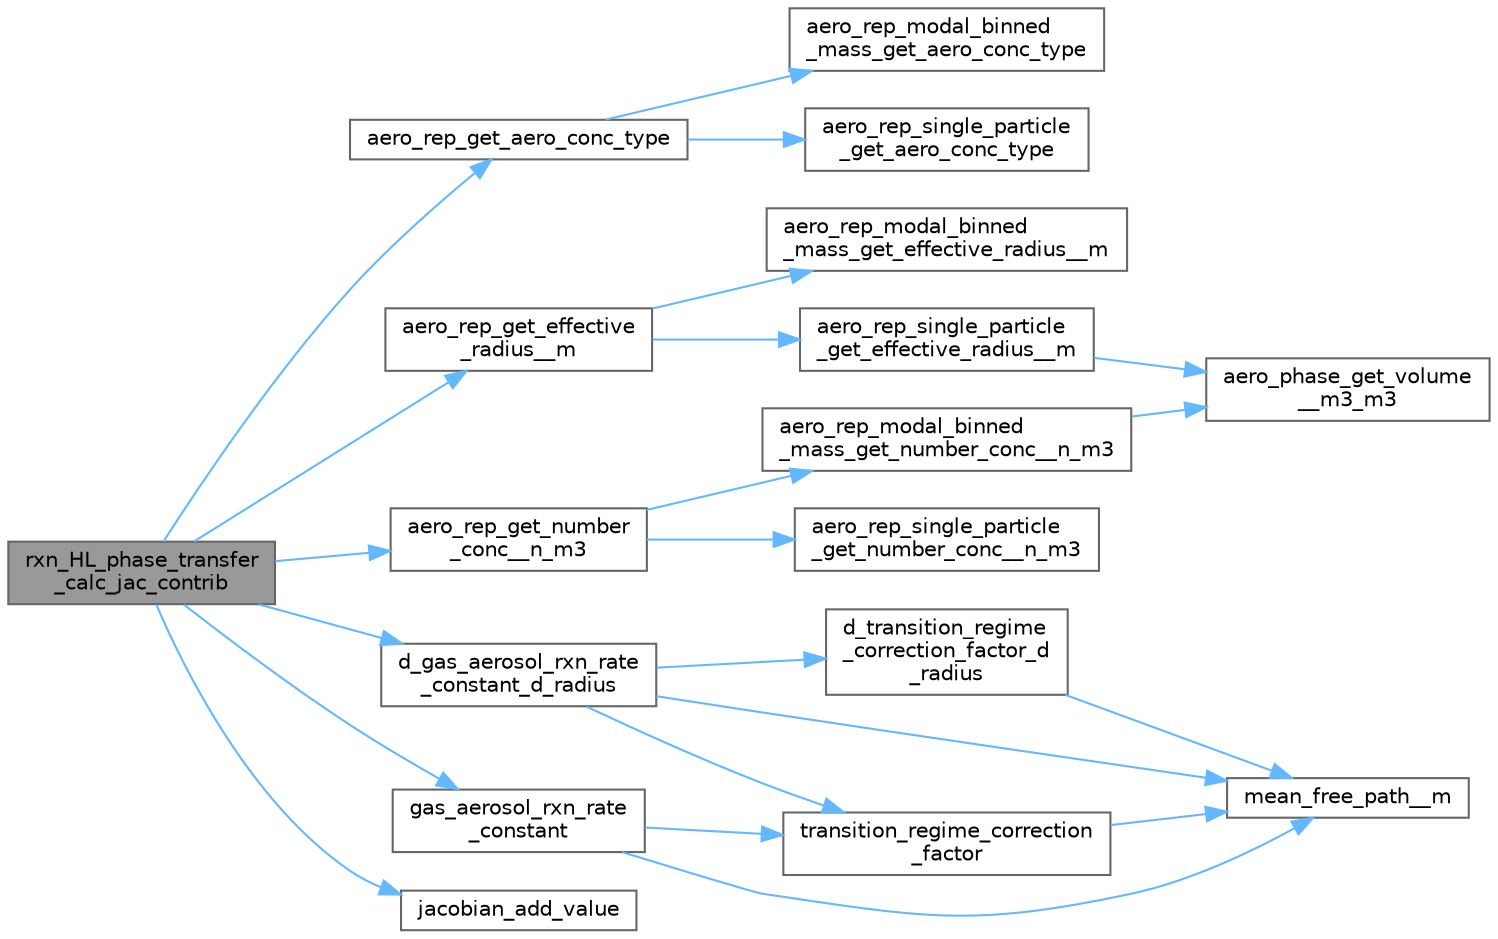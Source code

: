 digraph "rxn_HL_phase_transfer_calc_jac_contrib"
{
 // LATEX_PDF_SIZE
  bgcolor="transparent";
  edge [fontname=Helvetica,fontsize=10,labelfontname=Helvetica,labelfontsize=10];
  node [fontname=Helvetica,fontsize=10,shape=box,height=0.2,width=0.4];
  rankdir="LR";
  Node1 [label="rxn_HL_phase_transfer\l_calc_jac_contrib",height=0.2,width=0.4,color="gray40", fillcolor="grey60", style="filled", fontcolor="black",tooltip="Calculate contributions to the Jacobian from this reaction."];
  Node1 -> Node2 [color="steelblue1",style="solid"];
  Node2 [label="aero_rep_get_aero_conc_type",height=0.2,width=0.4,color="grey40", fillcolor="white", style="filled",URL="$aero__rep__solver_8c.html#a00aee7bec2d9284a74c0eb26d346dc81",tooltip="Check whether aerosol concentrations are per-particle or total for each phase."];
  Node2 -> Node3 [color="steelblue1",style="solid"];
  Node3 [label="aero_rep_modal_binned\l_mass_get_aero_conc_type",height=0.2,width=0.4,color="grey40", fillcolor="white", style="filled",URL="$aero__rep__modal__binned__mass_8c.html#a5806fae1fe7d70369bfb7a0d9c54d12f",tooltip="Get the type of aerosol concentration used."];
  Node2 -> Node4 [color="steelblue1",style="solid"];
  Node4 [label="aero_rep_single_particle\l_get_aero_conc_type",height=0.2,width=0.4,color="grey40", fillcolor="white", style="filled",URL="$aero__rep__single__particle_8c.html#a59114de73dd305d5825a8547155b8946",tooltip="Get the type of aerosol concentration used."];
  Node1 -> Node5 [color="steelblue1",style="solid"];
  Node5 [label="aero_rep_get_effective\l_radius__m",height=0.2,width=0.4,color="grey40", fillcolor="white", style="filled",URL="$aero__rep__solver_8c.html#aab8fc9de2c9bfe5d012e80322a5b653b",tooltip="Get the effective particle radius,  (m)"];
  Node5 -> Node6 [color="steelblue1",style="solid"];
  Node6 [label="aero_rep_modal_binned\l_mass_get_effective_radius__m",height=0.2,width=0.4,color="grey40", fillcolor="white", style="filled",URL="$aero__rep__modal__binned__mass_8c.html#a8d5bf734337581d90c2280ab858ccf96",tooltip="Get the effective particle radius  (m)"];
  Node5 -> Node7 [color="steelblue1",style="solid"];
  Node7 [label="aero_rep_single_particle\l_get_effective_radius__m",height=0.2,width=0.4,color="grey40", fillcolor="white", style="filled",URL="$aero__rep__single__particle_8c.html#a48b11d345d89071d34e67b5063b1b891",tooltip="Get the effective particle radius  (m)"];
  Node7 -> Node8 [color="steelblue1",style="solid"];
  Node8 [label="aero_phase_get_volume\l__m3_m3",height=0.2,width=0.4,color="grey40", fillcolor="white", style="filled",URL="$aero__phase__solver_8c.html#a6e493e863924f29d6bd06598fa657f08",tooltip="Get the volume of an aerosol phase."];
  Node1 -> Node9 [color="steelblue1",style="solid"];
  Node9 [label="aero_rep_get_number\l_conc__n_m3",height=0.2,width=0.4,color="grey40", fillcolor="white", style="filled",URL="$aero__rep__solver_8c.html#aa56870eb4fe20532461b1634d7688210",tooltip="Get the particle number concentration  ( )"];
  Node9 -> Node10 [color="steelblue1",style="solid"];
  Node10 [label="aero_rep_modal_binned\l_mass_get_number_conc__n_m3",height=0.2,width=0.4,color="grey40", fillcolor="white", style="filled",URL="$aero__rep__modal__binned__mass_8c.html#a2e585253c19aa48dec8c55b963999e9d",tooltip="Get the particle number concentration  ( )"];
  Node10 -> Node8 [color="steelblue1",style="solid"];
  Node9 -> Node11 [color="steelblue1",style="solid"];
  Node11 [label="aero_rep_single_particle\l_get_number_conc__n_m3",height=0.2,width=0.4,color="grey40", fillcolor="white", style="filled",URL="$aero__rep__single__particle_8c.html#afa7d35b774d0ab4d7cad7fb30d75e897",tooltip="Get the particle number concentration  ( )"];
  Node1 -> Node12 [color="steelblue1",style="solid"];
  Node12 [label="d_gas_aerosol_rxn_rate\l_constant_d_radius",height=0.2,width=0.4,color="grey40", fillcolor="white", style="filled",URL="$util_8h.html#ad31f0cb5f01c257931b6e82d91b6fb23",tooltip=" "];
  Node12 -> Node13 [color="steelblue1",style="solid"];
  Node13 [label="d_transition_regime\l_correction_factor_d\l_radius",height=0.2,width=0.4,color="grey40", fillcolor="white", style="filled",URL="$util_8h.html#af0918da54a73bf30e7079908caea2efd",tooltip=" "];
  Node13 -> Node14 [color="steelblue1",style="solid"];
  Node14 [label="mean_free_path__m",height=0.2,width=0.4,color="grey40", fillcolor="white", style="filled",URL="$util_8h.html#ae1c969544a10c17746622cf73186835c",tooltip=" "];
  Node12 -> Node14 [color="steelblue1",style="solid"];
  Node12 -> Node15 [color="steelblue1",style="solid"];
  Node15 [label="transition_regime_correction\l_factor",height=0.2,width=0.4,color="grey40", fillcolor="white", style="filled",URL="$util_8h.html#a0ade6cf865e738fbd0629ca08500679d",tooltip=" "];
  Node15 -> Node14 [color="steelblue1",style="solid"];
  Node1 -> Node16 [color="steelblue1",style="solid"];
  Node16 [label="gas_aerosol_rxn_rate\l_constant",height=0.2,width=0.4,color="grey40", fillcolor="white", style="filled",URL="$util_8h.html#ada92558814324f22e19743fbf25ceb0f",tooltip=" "];
  Node16 -> Node14 [color="steelblue1",style="solid"];
  Node16 -> Node15 [color="steelblue1",style="solid"];
  Node1 -> Node17 [color="steelblue1",style="solid"];
  Node17 [label="jacobian_add_value",height=0.2,width=0.4,color="grey40", fillcolor="white", style="filled",URL="$_jacobian_8c.html#a844d8b2784c48a794ada38d053b1d1b3",tooltip="Add a contribution to the Jacobian."];
}

